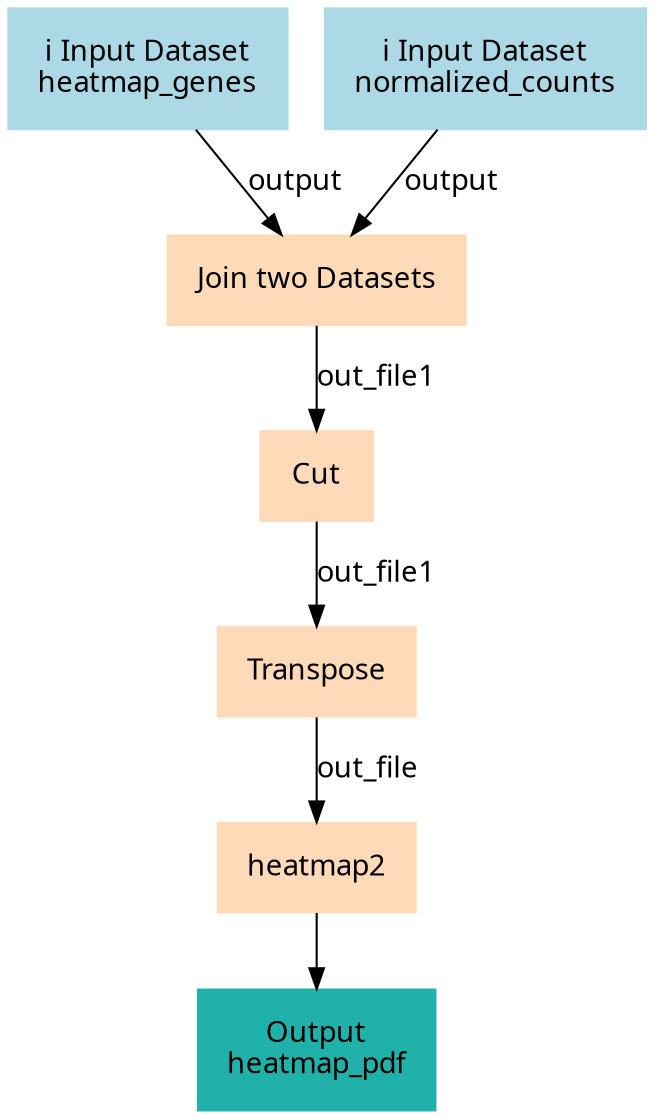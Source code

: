 digraph main {
  node [fontname="Atkinson Hyperlegible", shape=box, color=white,style=filled,color=peachpuff,margin="0.2,0.2"];
  edge [fontname="Atkinson Hyperlegible"];
  0[color=lightblue,label="ℹ️ Input Dataset\nheatmap_genes"]
  1[color=lightblue,label="ℹ️ Input Dataset\nnormalized_counts"]
  2[label="Join two Datasets"]
  1 -> 2 [label="output"]
  0 -> 2 [label="output"]
  3[label="Cut"]
  2 -> 3 [label="out_file1"]
  4[label="Transpose"]
  3 -> 4 [label="out_file1"]
  5[label="heatmap2"]
  4 -> 5 [label="out_file"]
  k1e2db6d48a15454db5f3226272218374[color=lightseagreen,label="Output\nheatmap_pdf"]
  5 -> k1e2db6d48a15454db5f3226272218374
}